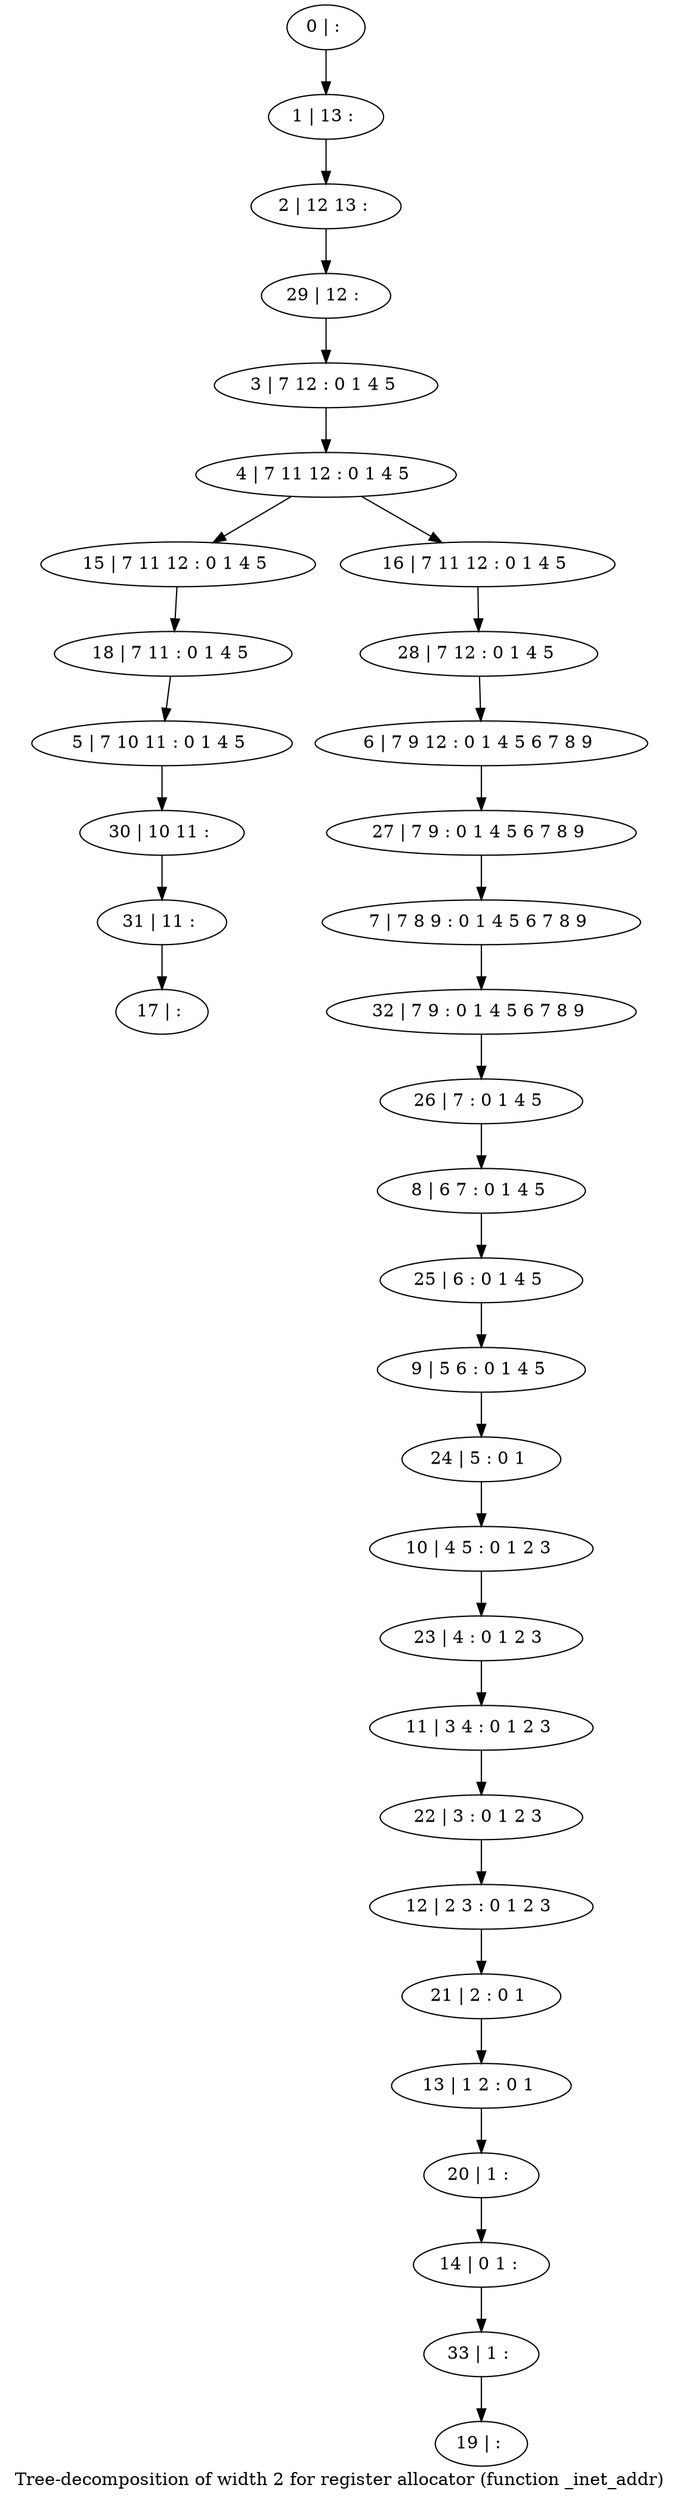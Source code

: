 digraph G {
graph [label="Tree-decomposition of width 2 for register allocator (function _inet_addr)"]
0[label="0 | : "];
1[label="1 | 13 : "];
2[label="2 | 12 13 : "];
3[label="3 | 7 12 : 0 1 4 5 "];
4[label="4 | 7 11 12 : 0 1 4 5 "];
5[label="5 | 7 10 11 : 0 1 4 5 "];
6[label="6 | 7 9 12 : 0 1 4 5 6 7 8 9 "];
7[label="7 | 7 8 9 : 0 1 4 5 6 7 8 9 "];
8[label="8 | 6 7 : 0 1 4 5 "];
9[label="9 | 5 6 : 0 1 4 5 "];
10[label="10 | 4 5 : 0 1 2 3 "];
11[label="11 | 3 4 : 0 1 2 3 "];
12[label="12 | 2 3 : 0 1 2 3 "];
13[label="13 | 1 2 : 0 1 "];
14[label="14 | 0 1 : "];
15[label="15 | 7 11 12 : 0 1 4 5 "];
16[label="16 | 7 11 12 : 0 1 4 5 "];
17[label="17 | : "];
18[label="18 | 7 11 : 0 1 4 5 "];
19[label="19 | : "];
20[label="20 | 1 : "];
21[label="21 | 2 : 0 1 "];
22[label="22 | 3 : 0 1 2 3 "];
23[label="23 | 4 : 0 1 2 3 "];
24[label="24 | 5 : 0 1 "];
25[label="25 | 6 : 0 1 4 5 "];
26[label="26 | 7 : 0 1 4 5 "];
27[label="27 | 7 9 : 0 1 4 5 6 7 8 9 "];
28[label="28 | 7 12 : 0 1 4 5 "];
29[label="29 | 12 : "];
30[label="30 | 10 11 : "];
31[label="31 | 11 : "];
32[label="32 | 7 9 : 0 1 4 5 6 7 8 9 "];
33[label="33 | 1 : "];
0->1 ;
1->2 ;
3->4 ;
4->15 ;
4->16 ;
18->5 ;
15->18 ;
20->14 ;
13->20 ;
21->13 ;
12->21 ;
22->12 ;
11->22 ;
23->11 ;
10->23 ;
24->10 ;
9->24 ;
25->9 ;
8->25 ;
26->8 ;
27->7 ;
6->27 ;
28->6 ;
16->28 ;
29->3 ;
2->29 ;
5->30 ;
31->17 ;
30->31 ;
32->26 ;
7->32 ;
33->19 ;
14->33 ;
}
